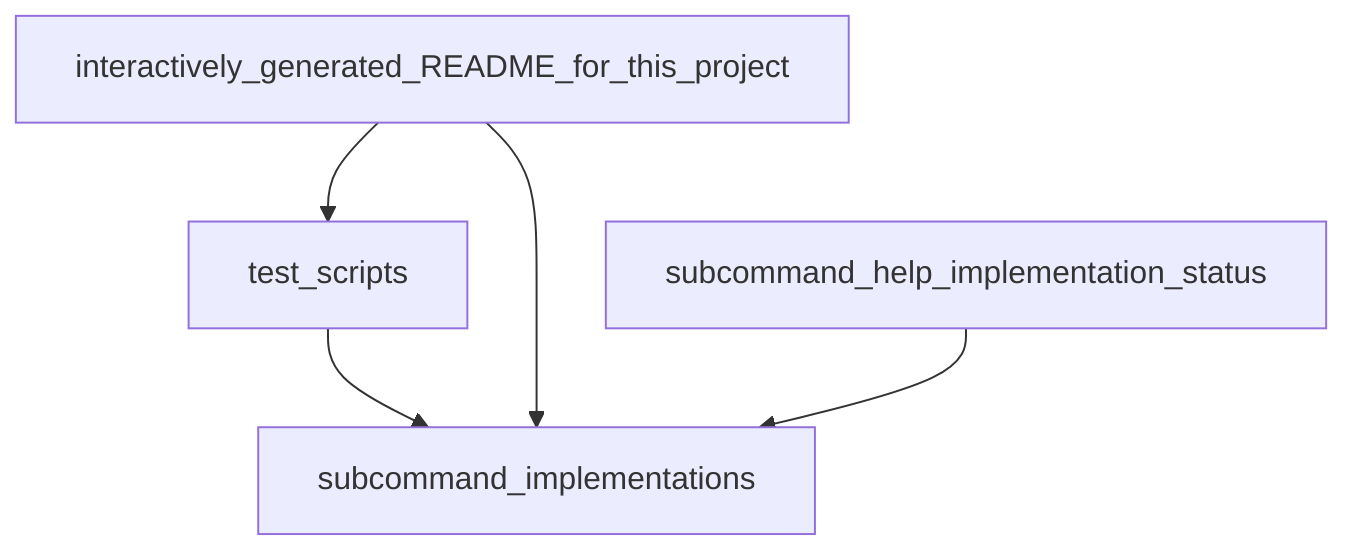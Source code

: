 graph TD;
  test_scripts --> subcommand_implementations;
  interactively_generated_README_for_this_project --> subcommand_implementations;
  interactively_generated_README_for_this_project --> test_scripts;
  subcommand_help_implementation_status --> subcommand_implementations;